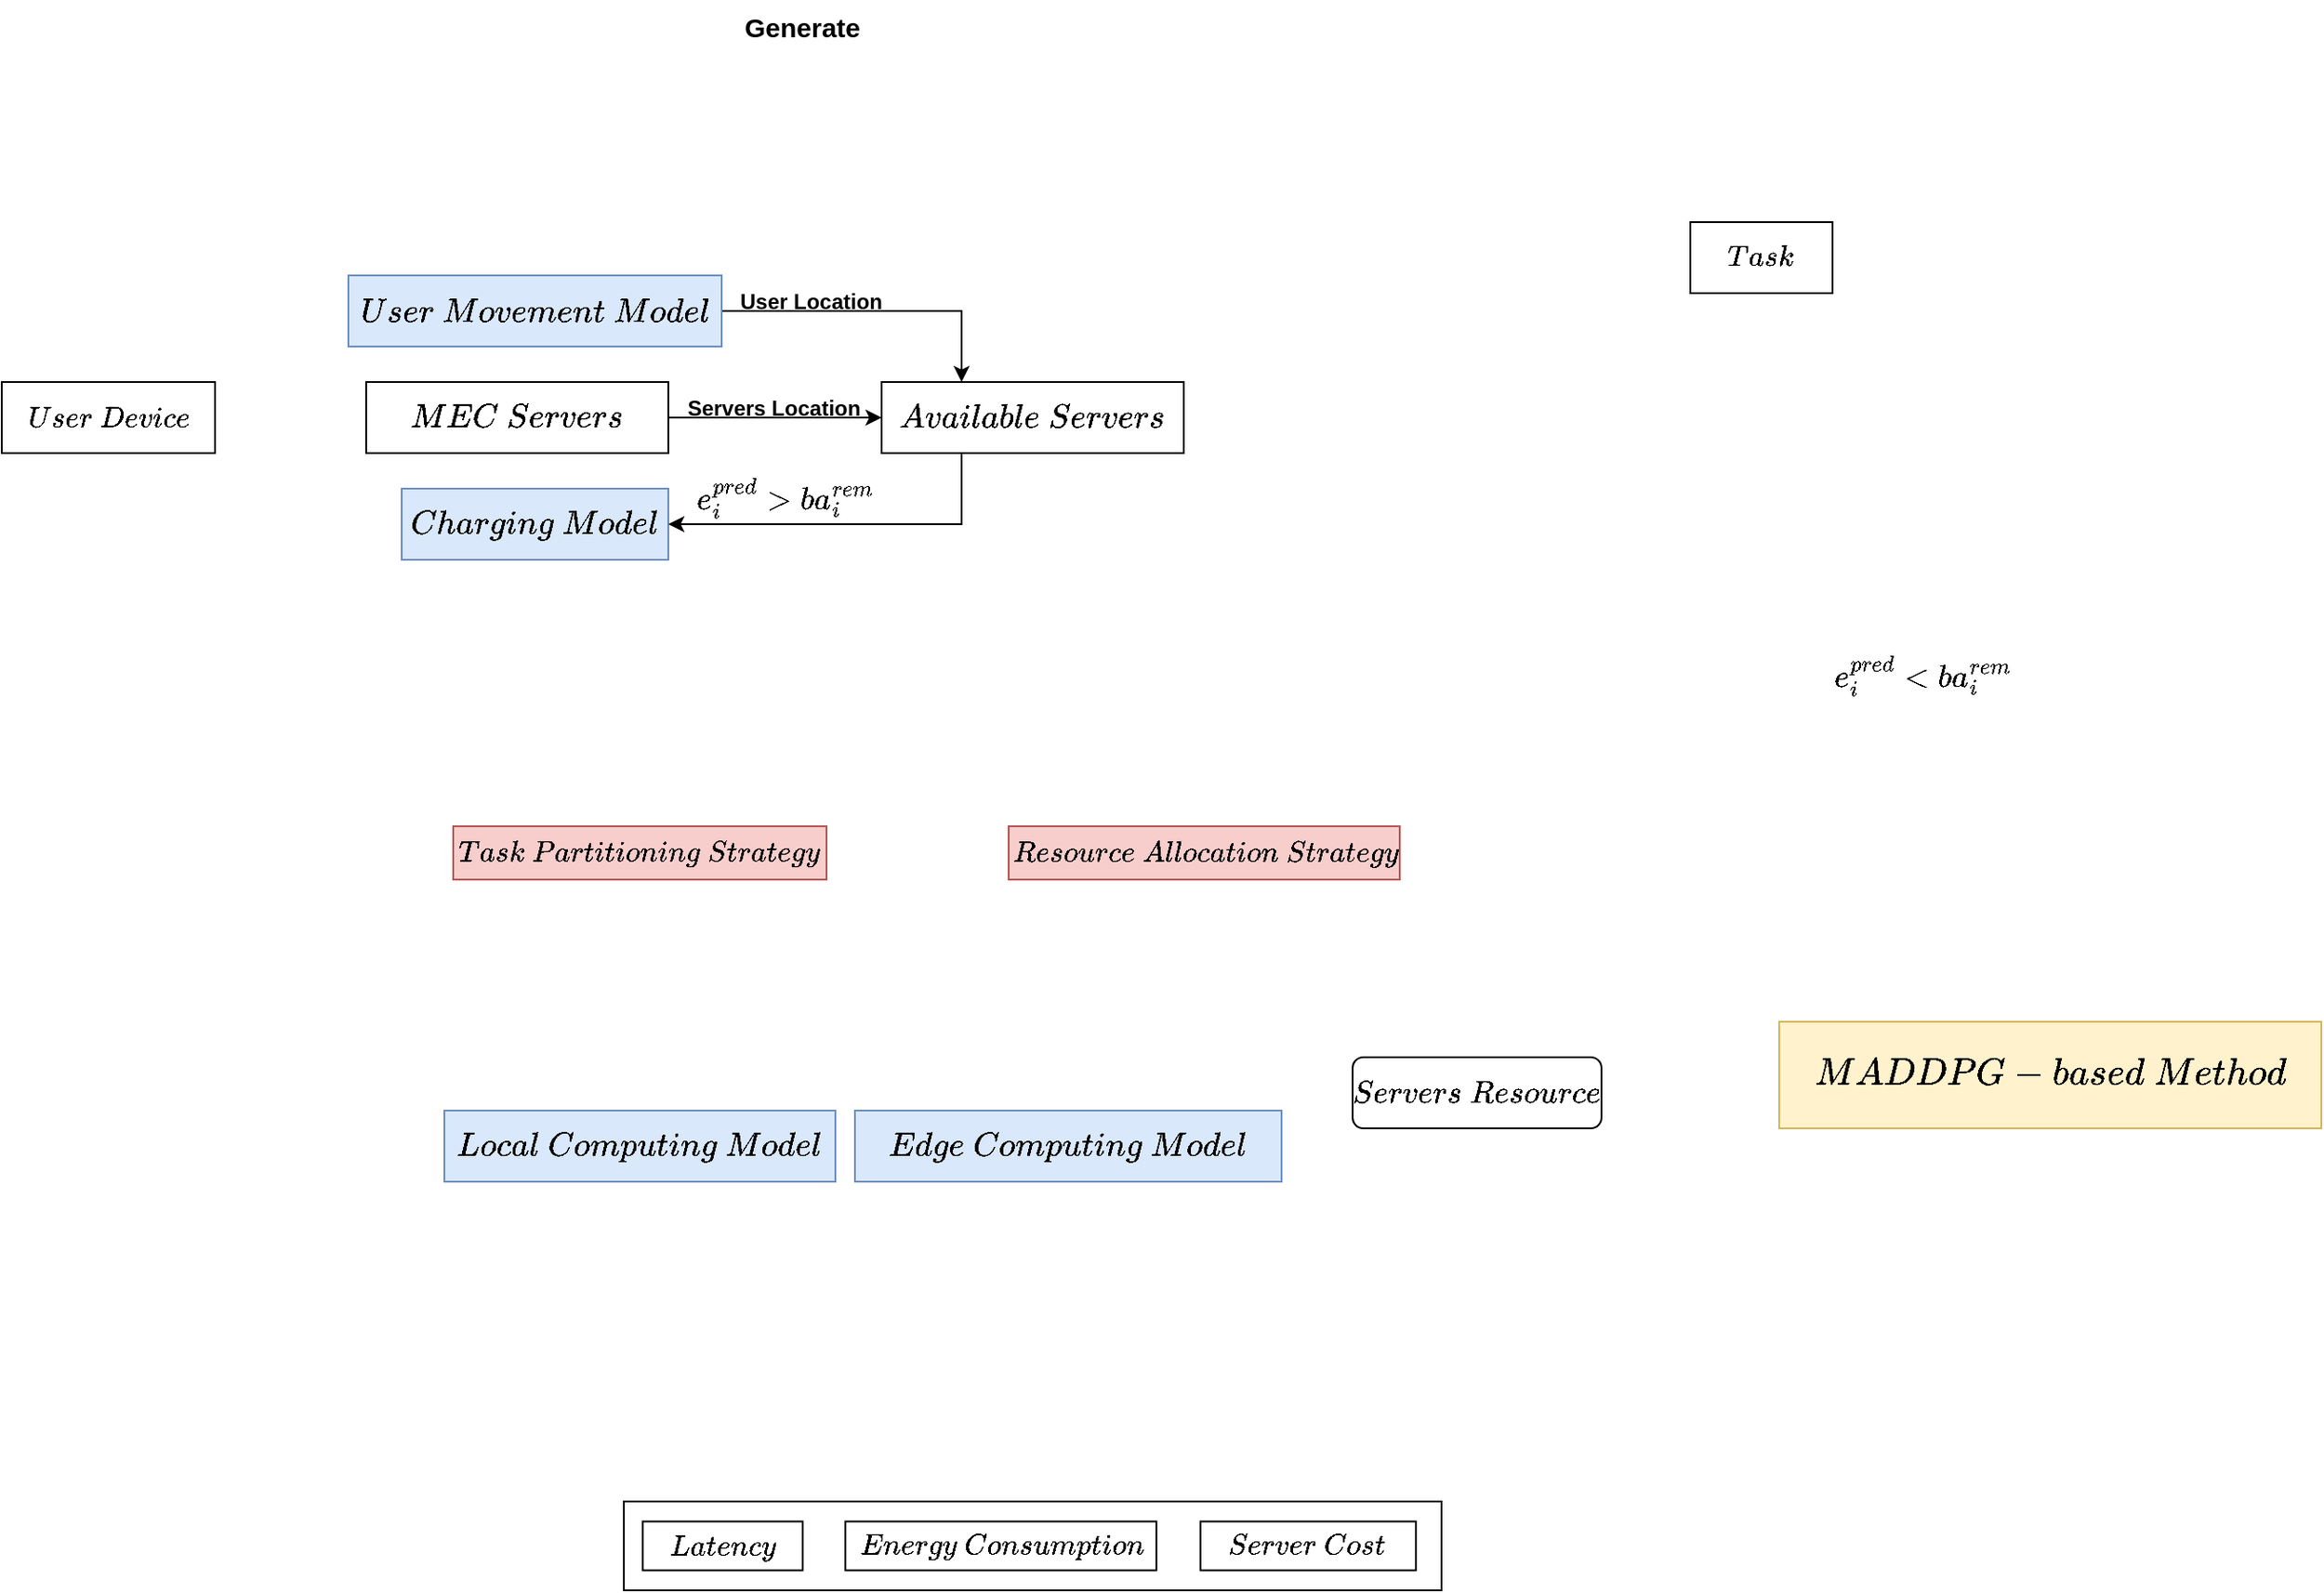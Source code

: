 <mxfile version="20.4.2" type="github">
  <diagram id="8HXd06Zs-zNEdsr8r8aW" name="第 1 页">
    <mxGraphModel dx="2249" dy="1941" grid="1" gridSize="10" guides="1" tooltips="1" connect="1" arrows="1" fold="1" page="1" pageScale="1" pageWidth="827" pageHeight="1169" math="1" shadow="0">
      <root>
        <mxCell id="0" />
        <mxCell id="1" parent="0" />
        <mxCell id="DW0vB-UItoo3-7lF0b40-1" value="" style="rounded=0;whiteSpace=wrap;html=1;fontSize=18;" vertex="1" parent="1">
          <mxGeometry x="270" y="570" width="460" height="50" as="geometry" />
        </mxCell>
        <mxCell id="DW0vB-UItoo3-7lF0b40-62" value="" style="edgeStyle=orthogonalEdgeStyle;rounded=0;orthogonalLoop=1;jettySize=auto;html=1;fontSize=16;" edge="1" parent="1" source="DW0vB-UItoo3-7lF0b40-3" target="DW0vB-UItoo3-7lF0b40-23">
          <mxGeometry relative="1" as="geometry">
            <Array as="points">
              <mxPoint x="460" y="-100" />
            </Array>
          </mxGeometry>
        </mxCell>
        <mxCell id="DW0vB-UItoo3-7lF0b40-3" value="&lt;div&gt;&lt;font style=&quot;font-size: 16px&quot;&gt;$$ User \ Movement&amp;nbsp; \ Model $$&lt;/font&gt;&lt;/div&gt;" style="rounded=0;whiteSpace=wrap;html=1;fillColor=#dae8fc;strokeColor=#6c8ebf;" vertex="1" parent="1">
          <mxGeometry x="115" y="-120" width="210" height="40" as="geometry" />
        </mxCell>
        <mxCell id="DW0vB-UItoo3-7lF0b40-5" value="&lt;div&gt;&lt;font style=&quot;font-size: 16px&quot;&gt;$$ Charging\&amp;nbsp; Model $$&lt;/font&gt;&lt;/div&gt;" style="rounded=0;whiteSpace=wrap;html=1;fillColor=#dae8fc;strokeColor=#6c8ebf;" vertex="1" parent="1">
          <mxGeometry x="145" width="150" height="40" as="geometry" />
        </mxCell>
        <mxCell id="DW0vB-UItoo3-7lF0b40-7" value="&lt;div&gt;&lt;b&gt;&lt;font style=&quot;font-size: 16px&quot;&gt;$$ Local \ Computing \ Model $$&lt;/font&gt;&lt;/b&gt;&lt;/div&gt;" style="rounded=0;whiteSpace=wrap;html=1;fillColor=#dae8fc;strokeColor=#6c8ebf;" vertex="1" parent="1">
          <mxGeometry x="169" y="350" width="220" height="40" as="geometry" />
        </mxCell>
        <mxCell id="DW0vB-UItoo3-7lF0b40-9" value="&lt;div&gt;&lt;font style=&quot;font-size: 16px&quot;&gt;$$ Edge \ Computing \ Model $$&lt;/font&gt;&lt;/div&gt;" style="rounded=0;whiteSpace=wrap;html=1;fillColor=#dae8fc;strokeColor=#6c8ebf;" vertex="1" parent="1">
          <mxGeometry x="400" y="350" width="240" height="40" as="geometry" />
        </mxCell>
        <mxCell id="DW0vB-UItoo3-7lF0b40-10" value="&lt;font style=&quot;font-size: 14px&quot;&gt;$$Energy \ Consumption$$&lt;/font&gt;" style="rounded=0;whiteSpace=wrap;html=1;fontSize=18;strokeColor=default;" vertex="1" parent="1">
          <mxGeometry x="394.62" y="581.25" width="175" height="27.5" as="geometry" />
        </mxCell>
        <mxCell id="DW0vB-UItoo3-7lF0b40-12" value="&lt;font style=&quot;font-size: 14px&quot;&gt;$$Task$$&lt;/font&gt;" style="rounded=0;whiteSpace=wrap;html=1;" vertex="1" parent="1">
          <mxGeometry x="870" y="-150" width="80" height="40" as="geometry" />
        </mxCell>
        <mxCell id="DW0vB-UItoo3-7lF0b40-15" value="&lt;div&gt;&lt;font style=&quot;font-size: 14px&quot;&gt;$$ User \ Device $$&lt;/font&gt;&lt;/div&gt;" style="rounded=0;whiteSpace=wrap;html=1;" vertex="1" parent="1">
          <mxGeometry x="-80" y="-60" width="120" height="40" as="geometry" />
        </mxCell>
        <mxCell id="DW0vB-UItoo3-7lF0b40-18" value="&lt;div&gt;&lt;font style=&quot;font-size: 18px&quot;&gt;&lt;font style=&quot;font-size: 14px&quot;&gt;$$ Task \ Partitioning \ Strategy $$&lt;/font&gt;&lt;/font&gt;&lt;/div&gt;" style="rounded=0;whiteSpace=wrap;html=1;fillColor=#f8cecc;strokeColor=#b85450;" vertex="1" parent="1">
          <mxGeometry x="174" y="190" width="210" height="30" as="geometry" />
        </mxCell>
        <mxCell id="DW0vB-UItoo3-7lF0b40-20" value="&lt;div&gt;&lt;font style=&quot;font-size: 14px&quot;&gt;$$ Resource \ Allocation \ Strategy $$&lt;/font&gt;&lt;/div&gt;" style="rounded=0;whiteSpace=wrap;html=1;fillColor=#f8cecc;strokeColor=#b85450;" vertex="1" parent="1">
          <mxGeometry x="486.5" y="190" width="220" height="30" as="geometry" />
        </mxCell>
        <mxCell id="DW0vB-UItoo3-7lF0b40-63" style="edgeStyle=orthogonalEdgeStyle;rounded=0;orthogonalLoop=1;jettySize=auto;html=1;entryX=1;entryY=0.5;entryDx=0;entryDy=0;fontSize=16;" edge="1" parent="1" source="DW0vB-UItoo3-7lF0b40-23" target="DW0vB-UItoo3-7lF0b40-5">
          <mxGeometry relative="1" as="geometry">
            <Array as="points">
              <mxPoint x="460" y="20" />
            </Array>
          </mxGeometry>
        </mxCell>
        <mxCell id="DW0vB-UItoo3-7lF0b40-23" value="$$Available \ Servers$$" style="rounded=0;whiteSpace=wrap;html=1;fontSize=16;" vertex="1" parent="1">
          <mxGeometry x="415" y="-60" width="170" height="40" as="geometry" />
        </mxCell>
        <mxCell id="DW0vB-UItoo3-7lF0b40-24" value="&lt;div&gt;&lt;font style=&quot;font-size: 14px&quot;&gt;$$Server \ Cost$$&lt;/font&gt;&lt;/div&gt;" style="rounded=0;whiteSpace=wrap;html=1;fontSize=18;strokeColor=default;" vertex="1" parent="1">
          <mxGeometry x="594.37" y="581.25" width="121.25" height="27.5" as="geometry" />
        </mxCell>
        <mxCell id="DW0vB-UItoo3-7lF0b40-25" value="&lt;div&gt;&lt;font style=&quot;font-size: 14px&quot;&gt;$$ Latency$$&lt;/font&gt;&lt;/div&gt;" style="rounded=0;whiteSpace=wrap;html=1;fontSize=18;strokeColor=default;" vertex="1" parent="1">
          <mxGeometry x="280.62" y="581.25" width="90" height="27.5" as="geometry" />
        </mxCell>
        <mxCell id="DW0vB-UItoo3-7lF0b40-28" value="$$MADDPG-based \ Method$$" style="rounded=0;whiteSpace=wrap;html=1;fontSize=18;strokeColor=#d6b656;fillColor=#fff2cc;" vertex="1" parent="1">
          <mxGeometry x="920" y="300" width="305" height="60" as="geometry" />
        </mxCell>
        <mxCell id="DW0vB-UItoo3-7lF0b40-65" style="edgeStyle=orthogonalEdgeStyle;rounded=0;orthogonalLoop=1;jettySize=auto;html=1;entryX=0;entryY=0.5;entryDx=0;entryDy=0;fontSize=16;" edge="1" parent="1" source="DW0vB-UItoo3-7lF0b40-29" target="DW0vB-UItoo3-7lF0b40-23">
          <mxGeometry relative="1" as="geometry" />
        </mxCell>
        <mxCell id="DW0vB-UItoo3-7lF0b40-29" value="$$MEC\ Servers$$" style="rounded=0;whiteSpace=wrap;html=1;fontSize=16;" vertex="1" parent="1">
          <mxGeometry x="125" y="-60" width="170" height="40" as="geometry" />
        </mxCell>
        <mxCell id="DW0vB-UItoo3-7lF0b40-31" value="&lt;div&gt;&lt;b&gt;User Location&lt;/b&gt;&lt;/div&gt;" style="text;html=1;align=center;verticalAlign=middle;resizable=0;points=[];autosize=1;strokeColor=none;fillColor=none;" vertex="1" parent="1">
          <mxGeometry x="325" y="-120" width="100" height="30" as="geometry" />
        </mxCell>
        <mxCell id="DW0vB-UItoo3-7lF0b40-33" value="&lt;b&gt;Servers Location&lt;/b&gt;" style="text;html=1;align=center;verticalAlign=middle;resizable=0;points=[];autosize=1;strokeColor=none;fillColor=none;" vertex="1" parent="1">
          <mxGeometry x="294" y="-60" width="120" height="30" as="geometry" />
        </mxCell>
        <mxCell id="DW0vB-UItoo3-7lF0b40-38" value="&lt;font style=&quot;font-size: 15px;&quot;&gt;&lt;b&gt;$$e_i^{pred}&amp;gt;ba_i^{rem}$$&lt;/b&gt;&lt;/font&gt;" style="text;html=1;align=center;verticalAlign=middle;resizable=0;points=[];autosize=1;strokeColor=none;fillColor=none;" vertex="1" parent="1">
          <mxGeometry x="250" y="-10" width="220" height="30" as="geometry" />
        </mxCell>
        <mxCell id="DW0vB-UItoo3-7lF0b40-39" value="&lt;div&gt;&lt;b&gt;Generate&lt;/b&gt;&lt;/div&gt;" style="text;html=1;align=center;verticalAlign=middle;resizable=0;points=[];autosize=1;strokeColor=none;fillColor=none;fontSize=15;" vertex="1" parent="1">
          <mxGeometry x="325" y="-275" width="90" height="30" as="geometry" />
        </mxCell>
        <mxCell id="DW0vB-UItoo3-7lF0b40-40" value="&lt;font style=&quot;font-size: 15px;&quot;&gt;&lt;b&gt;$$e_i^{pred}&amp;lt;ba_i^{rem}$$&lt;/b&gt;&lt;/font&gt;" style="text;html=1;align=center;verticalAlign=middle;resizable=0;points=[];autosize=1;strokeColor=none;fillColor=none;" vertex="1" parent="1">
          <mxGeometry x="890" y="90" width="220" height="30" as="geometry" />
        </mxCell>
        <mxCell id="DW0vB-UItoo3-7lF0b40-42" value="$$Servers \ Resource$$" style="rounded=1;whiteSpace=wrap;html=1;fontSize=15;" vertex="1" parent="1">
          <mxGeometry x="680" y="320" width="140" height="40" as="geometry" />
        </mxCell>
      </root>
    </mxGraphModel>
  </diagram>
</mxfile>
